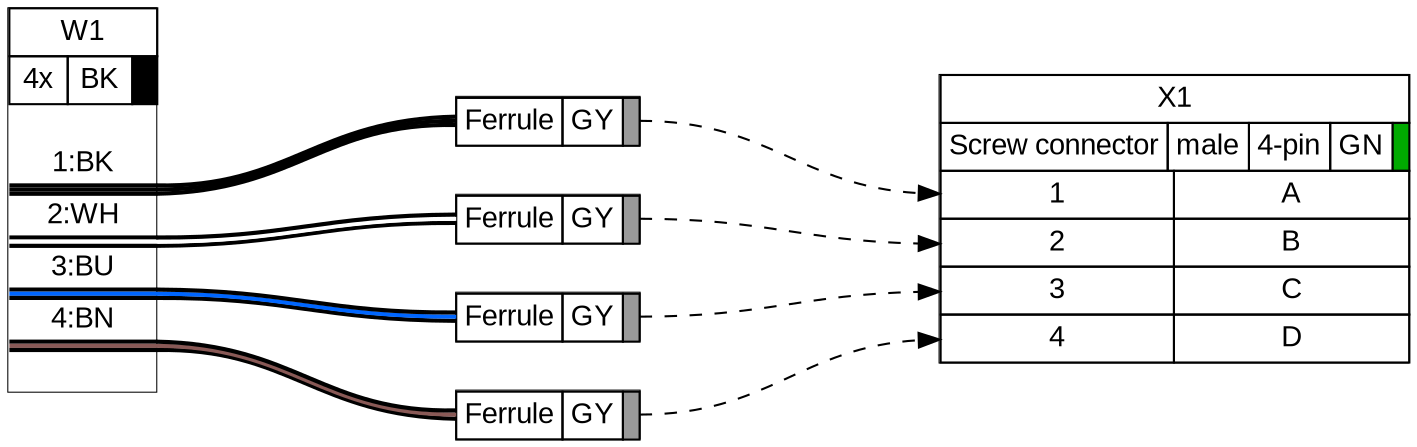 graph {
// Graph generated by WireViz 0.5-dev+refactor
// https://github.com/wireviz/WireViz
	graph [bgcolor="#FFFFFF" fontname=arial nodesep=0.33 rankdir=LR ranksep=2]
	node [fillcolor="#FFFFFF" fontname=arial height=0 margin=0 shape=none style=filled width=0]
	edge [fontname=arial style=bold]
	AUTOGENERATED_F_1 [label=<
<table border="0" cellspacing="0" cellpadding="0" port="p1r" bgcolor="#FFFFFF">
 <tr>
  <td port="p1l">
   <table border="0" cellborder="1" cellpadding="3" cellspacing="0">
    <tr>
     <td>Ferrule</td>
     <td>GY</td>
     <td bgcolor="#999999" sides="TBLR"></td>
    </tr>
   </table>
  </td>
 </tr>
</table>
> shape=box style=filled]
	AUTOGENERATED_F_2 [label=<
<table border="0" cellspacing="0" cellpadding="0" port="p1r" bgcolor="#FFFFFF">
 <tr>
  <td port="p1l">
   <table border="0" cellborder="1" cellpadding="3" cellspacing="0">
    <tr>
     <td>Ferrule</td>
     <td>GY</td>
     <td bgcolor="#999999" sides="TBLR"></td>
    </tr>
   </table>
  </td>
 </tr>
</table>
> shape=box style=filled]
	AUTOGENERATED_F_3 [label=<
<table border="0" cellspacing="0" cellpadding="0" port="p1r" bgcolor="#FFFFFF">
 <tr>
  <td port="p1l">
   <table border="0" cellborder="1" cellpadding="3" cellspacing="0">
    <tr>
     <td>Ferrule</td>
     <td>GY</td>
     <td bgcolor="#999999" sides="TBLR"></td>
    </tr>
   </table>
  </td>
 </tr>
</table>
> shape=box style=filled]
	AUTOGENERATED_F_4 [label=<
<table border="0" cellspacing="0" cellpadding="0" port="p1r" bgcolor="#FFFFFF">
 <tr>
  <td port="p1l">
   <table border="0" cellborder="1" cellpadding="3" cellspacing="0">
    <tr>
     <td>Ferrule</td>
     <td>GY</td>
     <td bgcolor="#999999" sides="TBLR"></td>
    </tr>
   </table>
  </td>
 </tr>
</table>
> shape=box style=filled]
	X1 [label=<
<table border="0" cellspacing="0" cellpadding="0" bgcolor="#FFFFFF">
 <tr>
  <td>
   <table border="0" cellborder="1" cellpadding="3" cellspacing="0">
    <tr>
     <td>X1</td>
    </tr>
   </table>
  </td>
 </tr>
 <tr>
  <td>
   <table border="0" cellborder="1" cellpadding="3" cellspacing="0">
    <tr>
     <td>Screw connector</td>
     <td>male</td>
     <td>4-pin</td>
     <td>GN</td>
     <td bgcolor="#00AA00" sides="TBLR"></td>
    </tr>
   </table>
  </td>
 </tr>
 <tr>
  <td>
   <table border="0" cellborder="1" cellpadding="3" cellspacing="0">
    <tr>
     <td port="p1l">1</td>
     <td>A</td>
    </tr>
    <tr>
     <td port="p2l">2</td>
     <td>B</td>
    </tr>
    <tr>
     <td port="p3l">3</td>
     <td>C</td>
    </tr>
    <tr>
     <td port="p4l">4</td>
     <td>D</td>
    </tr>
   </table>
  </td>
 </tr>
</table>
> shape=box style=filled]
	W1 [label=<
<table border="0" cellspacing="0" cellpadding="0" bgcolor="#FFFFFF">
 <tr>
  <td>
   <table border="0" cellborder="1" cellpadding="3" cellspacing="0">
    <tr>
     <td>W1</td>
    </tr>
   </table>
  </td>
 </tr>
 <tr>
  <td>
   <table border="0" cellborder="1" cellpadding="3" cellspacing="0">
    <tr>
     <td>4x</td>
     <td>BK</td>
     <td bgcolor="#000000" sides="TBLR"></td>
    </tr>
   </table>
  </td>
 </tr>
 <tr>
  <td>
   <table border="0" cellborder="0" cellspacing="0">
    <tr>
     <td>&nbsp;</td>
    </tr>
    <tr>
     <td align="left"> </td>
     <td> </td>
     <td>1:BK</td>
     <td> </td>
     <td align="right"> </td>
    </tr>
    <tr>
     <td border="0" cellspacing="0" cellpadding="0" colspan="5" height="6" port="w1">
      <table border="0" cellborder="0" cellspacing="0">
       <tr>
        <td bgcolor="#000000" border="0" cellpadding="0" colspan="5" height="2"></td>
       </tr>
       <tr>
        <td bgcolor="#000000" border="0" cellpadding="0" colspan="5" height="2"></td>
       </tr>
       <tr>
        <td bgcolor="#000000" border="0" cellpadding="0" colspan="5" height="2"></td>
       </tr>
      </table>
     </td>
    </tr>
    <tr>
     <td align="left"> </td>
     <td> </td>
     <td>2:WH</td>
     <td> </td>
     <td align="right"> </td>
    </tr>
    <tr>
     <td border="0" cellspacing="0" cellpadding="0" colspan="5" height="6" port="w2">
      <table border="0" cellborder="0" cellspacing="0">
       <tr>
        <td bgcolor="#000000" border="0" cellpadding="0" colspan="5" height="2"></td>
       </tr>
       <tr>
        <td bgcolor="#FFFFFF" border="0" cellpadding="0" colspan="5" height="2"></td>
       </tr>
       <tr>
        <td bgcolor="#000000" border="0" cellpadding="0" colspan="5" height="2"></td>
       </tr>
      </table>
     </td>
    </tr>
    <tr>
     <td align="left"> </td>
     <td> </td>
     <td>3:BU</td>
     <td> </td>
     <td align="right"> </td>
    </tr>
    <tr>
     <td border="0" cellspacing="0" cellpadding="0" colspan="5" height="6" port="w3">
      <table border="0" cellborder="0" cellspacing="0">
       <tr>
        <td bgcolor="#000000" border="0" cellpadding="0" colspan="5" height="2"></td>
       </tr>
       <tr>
        <td bgcolor="#0066FF" border="0" cellpadding="0" colspan="5" height="2"></td>
       </tr>
       <tr>
        <td bgcolor="#000000" border="0" cellpadding="0" colspan="5" height="2"></td>
       </tr>
      </table>
     </td>
    </tr>
    <tr>
     <td align="left"> </td>
     <td> </td>
     <td>4:BN</td>
     <td> </td>
     <td align="right"> </td>
    </tr>
    <tr>
     <td border="0" cellspacing="0" cellpadding="0" colspan="5" height="6" port="w4">
      <table border="0" cellborder="0" cellspacing="0">
       <tr>
        <td bgcolor="#000000" border="0" cellpadding="0" colspan="5" height="2"></td>
       </tr>
       <tr>
        <td bgcolor="#895956" border="0" cellpadding="0" colspan="5" height="2"></td>
       </tr>
       <tr>
        <td bgcolor="#000000" border="0" cellpadding="0" colspan="5" height="2"></td>
       </tr>
      </table>
     </td>
    </tr>
    <tr>
     <td>&nbsp;</td>
    </tr>
   </table>
  </td>
 </tr>
</table>
> shape=box style=filled]
	edge [color="#000000:#000000:#000000"]
	W1:w1:e -- AUTOGENERATED_F_1:w
	edge [color="#000000:#FFFFFF:#000000"]
	W1:w2:e -- AUTOGENERATED_F_2:w
	edge [color="#000000:#0066FF:#000000"]
	W1:w3:e -- AUTOGENERATED_F_3:w
	edge [color="#000000:#895956:#000000"]
	W1:w4:e -- AUTOGENERATED_F_4:w
	edge [color="#000000" dir=forward style=dashed]
	AUTOGENERATED_F_1:p1r:e -- X1:p1l:w
	edge [color="#000000" dir=forward style=dashed]
	AUTOGENERATED_F_2:p1r:e -- X1:p2l:w
	edge [color="#000000" dir=forward style=dashed]
	AUTOGENERATED_F_3:p1r:e -- X1:p3l:w
	edge [color="#000000" dir=forward style=dashed]
	AUTOGENERATED_F_4:p1r:e -- X1:p4l:w
}
